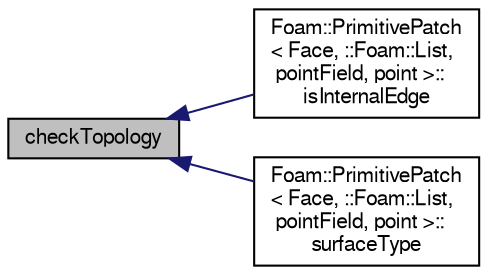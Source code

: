 digraph "checkTopology"
{
  bgcolor="transparent";
  edge [fontname="FreeSans",fontsize="10",labelfontname="FreeSans",labelfontsize="10"];
  node [fontname="FreeSans",fontsize="10",shape=record];
  rankdir="LR";
  Node3097 [label="checkTopology",height=0.2,width=0.4,color="black", fillcolor="grey75", style="filled", fontcolor="black"];
  Node3097 -> Node3098 [dir="back",color="midnightblue",fontsize="10",style="solid",fontname="FreeSans"];
  Node3098 [label="Foam::PrimitivePatch\l\< Face, ::Foam::List,\l pointField, point \>::\lisInternalEdge",height=0.2,width=0.4,color="black",URL="$a27538.html#ac2458a175e66b555e443539d6c726e06",tooltip="Is internal edge? "];
  Node3097 -> Node3099 [dir="back",color="midnightblue",fontsize="10",style="solid",fontname="FreeSans"];
  Node3099 [label="Foam::PrimitivePatch\l\< Face, ::Foam::List,\l pointField, point \>::\lsurfaceType",height=0.2,width=0.4,color="black",URL="$a27538.html#a83142268ded0240e0ec13f89904a8ae3",tooltip="Calculate surface type formed by patch. "];
}
